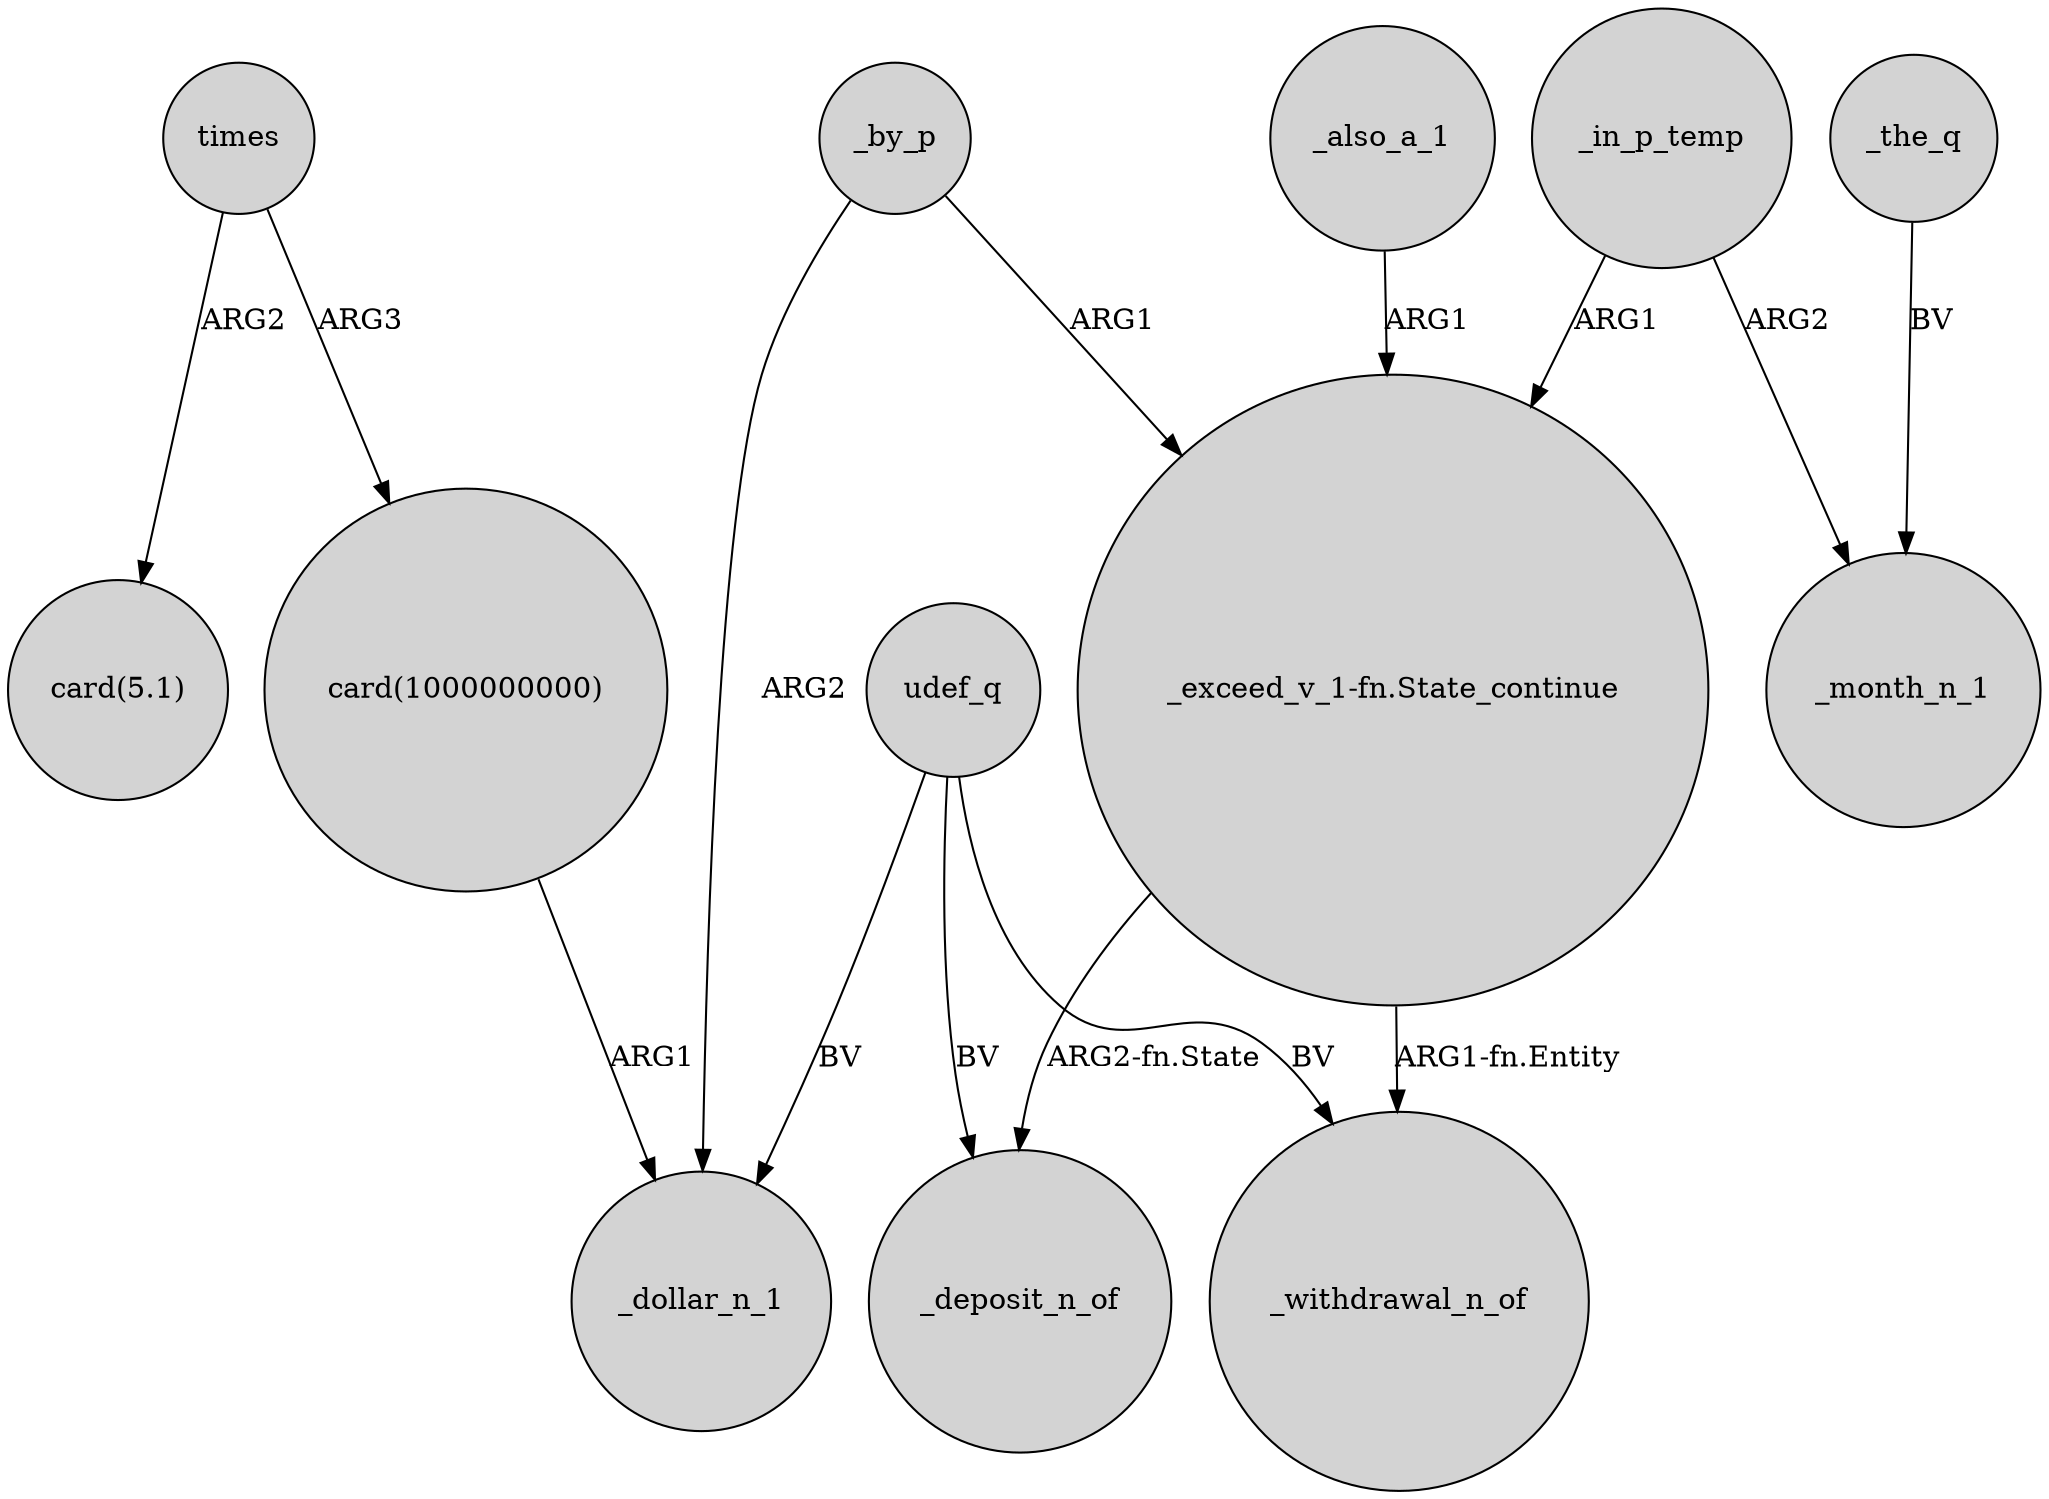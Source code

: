 digraph {
	node [shape=circle style=filled]
	"card(1000000000)" -> _dollar_n_1 [label=ARG1]
	_in_p_temp -> "_exceed_v_1-fn.State_continue" [label=ARG1]
	times -> "card(5.1)" [label=ARG2]
	_in_p_temp -> _month_n_1 [label=ARG2]
	_also_a_1 -> "_exceed_v_1-fn.State_continue" [label=ARG1]
	times -> "card(1000000000)" [label=ARG3]
	udef_q -> _dollar_n_1 [label=BV]
	udef_q -> _withdrawal_n_of [label=BV]
	"_exceed_v_1-fn.State_continue" -> _deposit_n_of [label="ARG2-fn.State"]
	_by_p -> _dollar_n_1 [label=ARG2]
	udef_q -> _deposit_n_of [label=BV]
	_the_q -> _month_n_1 [label=BV]
	_by_p -> "_exceed_v_1-fn.State_continue" [label=ARG1]
	"_exceed_v_1-fn.State_continue" -> _withdrawal_n_of [label="ARG1-fn.Entity"]
}
